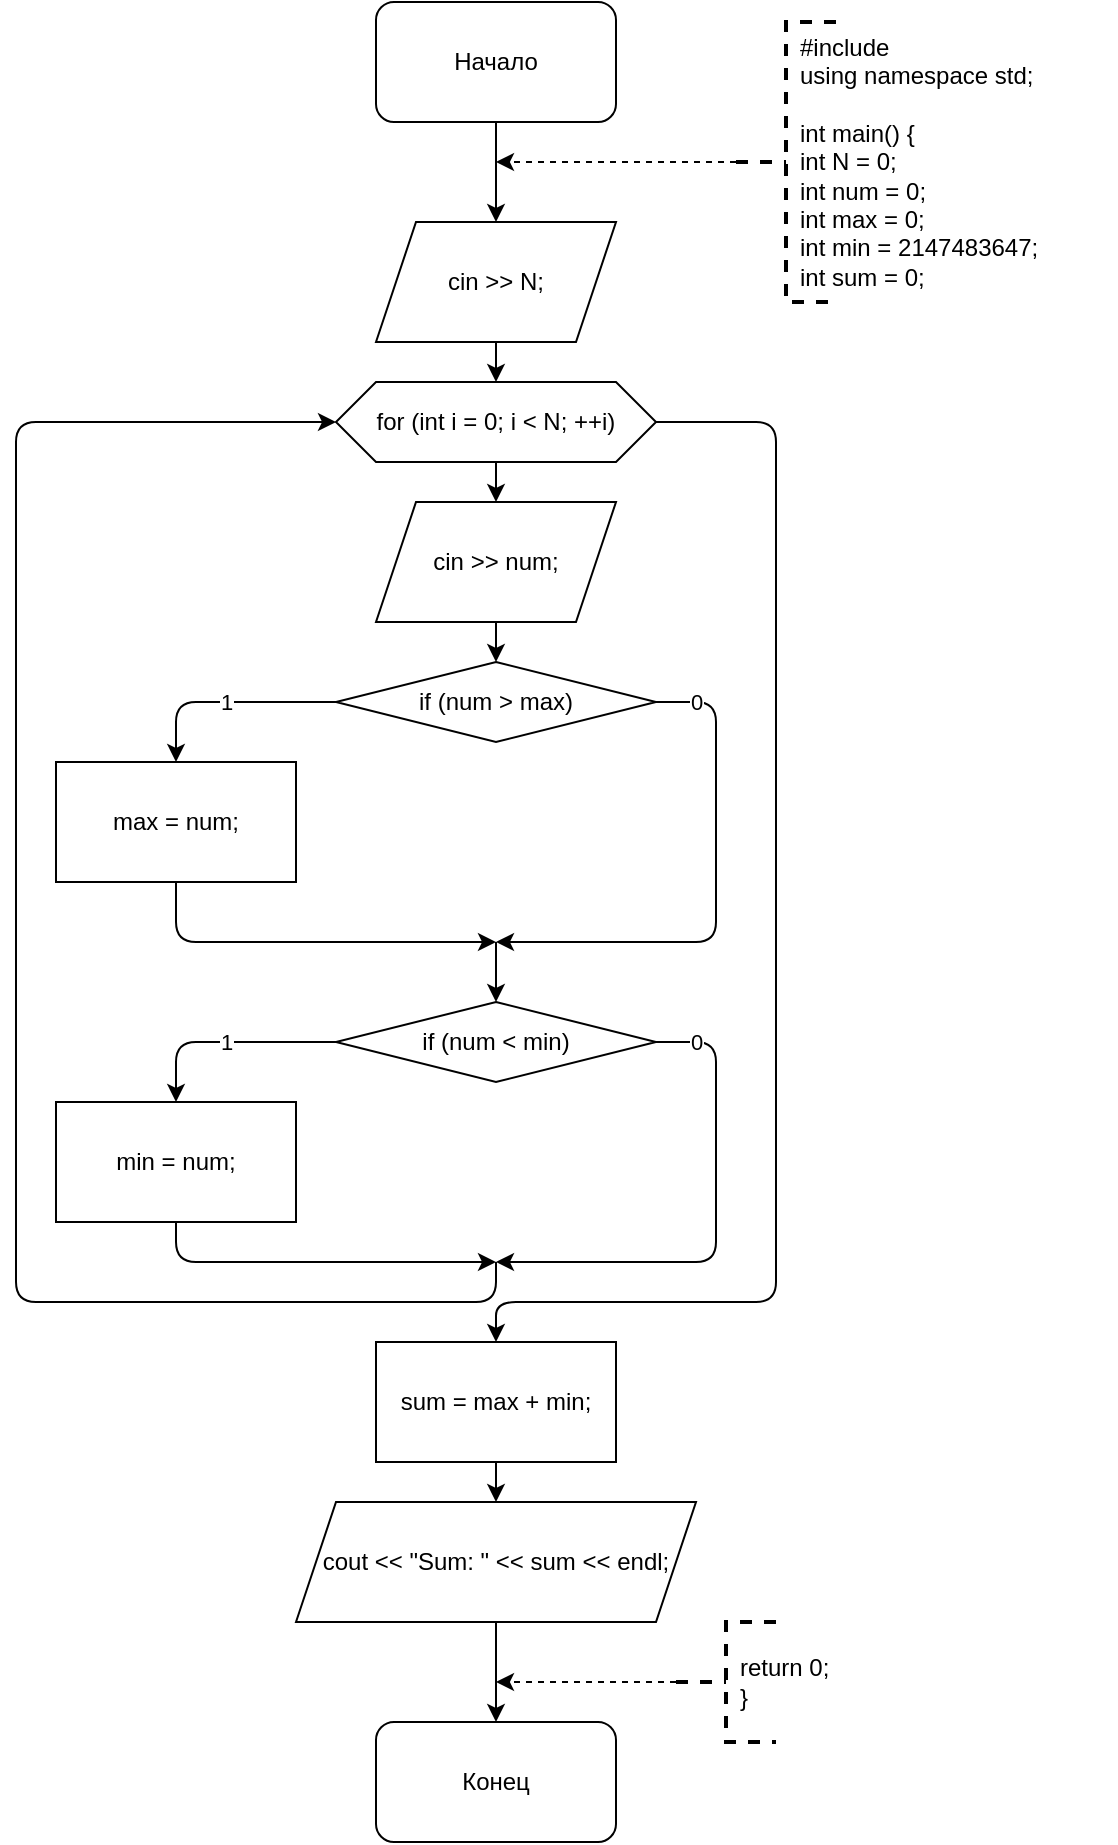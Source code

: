<mxfile version="13.9.9" type="device"><diagram id="v59NfNKSLnlQD2_AiKEc" name="Страница 1"><mxGraphModel dx="1024" dy="592" grid="1" gridSize="10" guides="1" tooltips="1" connect="1" arrows="1" fold="1" page="1" pageScale="1" pageWidth="827" pageHeight="1169" math="0" shadow="0"><root><mxCell id="0"/><mxCell id="1" parent="0"/><mxCell id="w2UgR-odFE2JcNaw5cX8-16" style="edgeStyle=orthogonalEdgeStyle;rounded=1;orthogonalLoop=1;jettySize=auto;html=1;" edge="1" parent="1" source="w2UgR-odFE2JcNaw5cX8-1" target="w2UgR-odFE2JcNaw5cX8-2"><mxGeometry relative="1" as="geometry"/></mxCell><mxCell id="w2UgR-odFE2JcNaw5cX8-1" value="Начало" style="rounded=1;whiteSpace=wrap;html=1;" vertex="1" parent="1"><mxGeometry x="340" y="10" width="120" height="60" as="geometry"/></mxCell><mxCell id="w2UgR-odFE2JcNaw5cX8-17" style="edgeStyle=orthogonalEdgeStyle;rounded=1;orthogonalLoop=1;jettySize=auto;html=1;" edge="1" parent="1" source="w2UgR-odFE2JcNaw5cX8-2" target="w2UgR-odFE2JcNaw5cX8-3"><mxGeometry relative="1" as="geometry"/></mxCell><mxCell id="w2UgR-odFE2JcNaw5cX8-2" value="cin &amp;gt;&amp;gt; N;" style="shape=parallelogram;perimeter=parallelogramPerimeter;whiteSpace=wrap;html=1;fixedSize=1;" vertex="1" parent="1"><mxGeometry x="340" y="120" width="120" height="60" as="geometry"/></mxCell><mxCell id="w2UgR-odFE2JcNaw5cX8-18" style="edgeStyle=orthogonalEdgeStyle;rounded=1;orthogonalLoop=1;jettySize=auto;html=1;entryX=0.5;entryY=0;entryDx=0;entryDy=0;" edge="1" parent="1" source="w2UgR-odFE2JcNaw5cX8-3" target="w2UgR-odFE2JcNaw5cX8-4"><mxGeometry relative="1" as="geometry"/></mxCell><mxCell id="w2UgR-odFE2JcNaw5cX8-3" value="for (int i = 0; i &amp;lt; N; ++i)" style="shape=hexagon;perimeter=hexagonPerimeter2;whiteSpace=wrap;html=1;fixedSize=1;" vertex="1" parent="1"><mxGeometry x="320" y="200" width="160" height="40" as="geometry"/></mxCell><mxCell id="w2UgR-odFE2JcNaw5cX8-19" style="edgeStyle=orthogonalEdgeStyle;rounded=1;orthogonalLoop=1;jettySize=auto;html=1;" edge="1" parent="1" source="w2UgR-odFE2JcNaw5cX8-4" target="w2UgR-odFE2JcNaw5cX8-5"><mxGeometry relative="1" as="geometry"/></mxCell><mxCell id="w2UgR-odFE2JcNaw5cX8-4" value="cin &amp;gt;&amp;gt; num;" style="shape=parallelogram;perimeter=parallelogramPerimeter;whiteSpace=wrap;html=1;fixedSize=1;" vertex="1" parent="1"><mxGeometry x="340" y="260" width="120" height="60" as="geometry"/></mxCell><mxCell id="w2UgR-odFE2JcNaw5cX8-6" value="1" style="edgeStyle=orthogonalEdgeStyle;rounded=1;orthogonalLoop=1;jettySize=auto;html=1;" edge="1" parent="1" source="w2UgR-odFE2JcNaw5cX8-5" target="w2UgR-odFE2JcNaw5cX8-7"><mxGeometry relative="1" as="geometry"><mxPoint x="270" y="400" as="targetPoint"/></mxGeometry></mxCell><mxCell id="w2UgR-odFE2JcNaw5cX8-5" value="if (num &amp;gt; max)" style="rhombus;whiteSpace=wrap;html=1;" vertex="1" parent="1"><mxGeometry x="320" y="340" width="160" height="40" as="geometry"/></mxCell><mxCell id="w2UgR-odFE2JcNaw5cX8-7" value="max = num;" style="rounded=0;whiteSpace=wrap;html=1;" vertex="1" parent="1"><mxGeometry x="180" y="390" width="120" height="60" as="geometry"/></mxCell><mxCell id="w2UgR-odFE2JcNaw5cX8-8" value="0" style="endArrow=classic;html=1;exitX=1;exitY=0.5;exitDx=0;exitDy=0;" edge="1" parent="1" source="w2UgR-odFE2JcNaw5cX8-5"><mxGeometry x="-0.846" width="50" height="50" relative="1" as="geometry"><mxPoint x="390" y="430" as="sourcePoint"/><mxPoint x="400" y="480" as="targetPoint"/><Array as="points"><mxPoint x="510" y="360"/><mxPoint x="510" y="480"/></Array><mxPoint as="offset"/></mxGeometry></mxCell><mxCell id="w2UgR-odFE2JcNaw5cX8-9" value="" style="endArrow=classic;html=1;exitX=0.5;exitY=1;exitDx=0;exitDy=0;" edge="1" parent="1" source="w2UgR-odFE2JcNaw5cX8-7"><mxGeometry width="50" height="50" relative="1" as="geometry"><mxPoint x="390" y="430" as="sourcePoint"/><mxPoint x="400" y="480" as="targetPoint"/><Array as="points"><mxPoint x="240" y="480"/></Array></mxGeometry></mxCell><mxCell id="w2UgR-odFE2JcNaw5cX8-10" value="" style="endArrow=classic;html=1;" edge="1" parent="1" target="w2UgR-odFE2JcNaw5cX8-11"><mxGeometry width="50" height="50" relative="1" as="geometry"><mxPoint x="400" y="480" as="sourcePoint"/><mxPoint x="400" y="500" as="targetPoint"/></mxGeometry></mxCell><mxCell id="w2UgR-odFE2JcNaw5cX8-12" value="1" style="edgeStyle=orthogonalEdgeStyle;rounded=1;orthogonalLoop=1;jettySize=auto;html=1;" edge="1" parent="1" source="w2UgR-odFE2JcNaw5cX8-11" target="w2UgR-odFE2JcNaw5cX8-13"><mxGeometry relative="1" as="geometry"><mxPoint x="240" y="560" as="targetPoint"/></mxGeometry></mxCell><mxCell id="w2UgR-odFE2JcNaw5cX8-11" value="if (num &amp;lt; min)" style="rhombus;whiteSpace=wrap;html=1;" vertex="1" parent="1"><mxGeometry x="320" y="510" width="160" height="40" as="geometry"/></mxCell><mxCell id="w2UgR-odFE2JcNaw5cX8-13" value="min = num;" style="rounded=0;whiteSpace=wrap;html=1;" vertex="1" parent="1"><mxGeometry x="180" y="560" width="120" height="60" as="geometry"/></mxCell><mxCell id="w2UgR-odFE2JcNaw5cX8-14" value="0" style="endArrow=classic;html=1;exitX=1;exitY=0.5;exitDx=0;exitDy=0;" edge="1" parent="1" source="w2UgR-odFE2JcNaw5cX8-11"><mxGeometry x="-0.84" width="50" height="50" relative="1" as="geometry"><mxPoint x="390" y="530" as="sourcePoint"/><mxPoint x="400" y="640" as="targetPoint"/><Array as="points"><mxPoint x="510" y="530"/><mxPoint x="510" y="640"/></Array><mxPoint as="offset"/></mxGeometry></mxCell><mxCell id="w2UgR-odFE2JcNaw5cX8-15" value="" style="endArrow=classic;html=1;exitX=0.5;exitY=1;exitDx=0;exitDy=0;" edge="1" parent="1" source="w2UgR-odFE2JcNaw5cX8-13"><mxGeometry width="50" height="50" relative="1" as="geometry"><mxPoint x="390" y="530" as="sourcePoint"/><mxPoint x="400" y="640" as="targetPoint"/><Array as="points"><mxPoint x="240" y="640"/></Array></mxGeometry></mxCell><mxCell id="w2UgR-odFE2JcNaw5cX8-20" value="" style="endArrow=classic;html=1;entryX=0;entryY=0.5;entryDx=0;entryDy=0;" edge="1" parent="1" target="w2UgR-odFE2JcNaw5cX8-3"><mxGeometry width="50" height="50" relative="1" as="geometry"><mxPoint x="400" y="640" as="sourcePoint"/><mxPoint x="440" y="580" as="targetPoint"/><Array as="points"><mxPoint x="400" y="660"/><mxPoint x="160" y="660"/><mxPoint x="160" y="220"/></Array></mxGeometry></mxCell><mxCell id="w2UgR-odFE2JcNaw5cX8-24" style="edgeStyle=orthogonalEdgeStyle;rounded=1;orthogonalLoop=1;jettySize=auto;html=1;" edge="1" parent="1" source="w2UgR-odFE2JcNaw5cX8-21" target="w2UgR-odFE2JcNaw5cX8-23"><mxGeometry relative="1" as="geometry"/></mxCell><mxCell id="w2UgR-odFE2JcNaw5cX8-21" value="sum = max + min;" style="rounded=0;whiteSpace=wrap;html=1;" vertex="1" parent="1"><mxGeometry x="340" y="680" width="120" height="60" as="geometry"/></mxCell><mxCell id="w2UgR-odFE2JcNaw5cX8-22" value="" style="endArrow=classic;html=1;exitX=1;exitY=0.5;exitDx=0;exitDy=0;entryX=0.5;entryY=0;entryDx=0;entryDy=0;" edge="1" parent="1" source="w2UgR-odFE2JcNaw5cX8-3" target="w2UgR-odFE2JcNaw5cX8-21"><mxGeometry width="50" height="50" relative="1" as="geometry"><mxPoint x="390" y="630" as="sourcePoint"/><mxPoint x="440" y="580" as="targetPoint"/><Array as="points"><mxPoint x="540" y="220"/><mxPoint x="540" y="660"/><mxPoint x="400" y="660"/></Array></mxGeometry></mxCell><mxCell id="w2UgR-odFE2JcNaw5cX8-26" style="edgeStyle=orthogonalEdgeStyle;rounded=1;orthogonalLoop=1;jettySize=auto;html=1;" edge="1" parent="1" source="w2UgR-odFE2JcNaw5cX8-23" target="w2UgR-odFE2JcNaw5cX8-25"><mxGeometry relative="1" as="geometry"/></mxCell><mxCell id="w2UgR-odFE2JcNaw5cX8-23" value="cout &amp;lt;&amp;lt; &quot;Sum: &quot; &amp;lt;&amp;lt; sum &amp;lt;&amp;lt; endl;" style="shape=parallelogram;perimeter=parallelogramPerimeter;whiteSpace=wrap;html=1;fixedSize=1;" vertex="1" parent="1"><mxGeometry x="300" y="760" width="200" height="60" as="geometry"/></mxCell><mxCell id="w2UgR-odFE2JcNaw5cX8-25" value="Конец" style="rounded=1;whiteSpace=wrap;html=1;" vertex="1" parent="1"><mxGeometry x="340" y="870" width="120" height="60" as="geometry"/></mxCell><mxCell id="w2UgR-odFE2JcNaw5cX8-28" style="edgeStyle=orthogonalEdgeStyle;rounded=1;orthogonalLoop=1;jettySize=auto;html=1;dashed=1;" edge="1" parent="1" source="w2UgR-odFE2JcNaw5cX8-27"><mxGeometry relative="1" as="geometry"><mxPoint x="400" y="90" as="targetPoint"/></mxGeometry></mxCell><mxCell id="w2UgR-odFE2JcNaw5cX8-27" value="" style="strokeWidth=2;html=1;shape=mxgraph.flowchart.annotation_2;align=left;labelPosition=right;pointerEvents=1;dashed=1;" vertex="1" parent="1"><mxGeometry x="520" y="20" width="50" height="140" as="geometry"/></mxCell><mxCell id="w2UgR-odFE2JcNaw5cX8-29" value="#include&lt;br&gt;using namespace std;&lt;br&gt;&lt;br&gt;int main() {&lt;br&gt;int N = 0;&lt;br&gt;int num = 0;&lt;br&gt;int max = 0;&lt;br&gt;int min = 2147483647;&lt;br&gt;int sum = 0;" style="text;html=1;strokeColor=none;fillColor=none;align=left;verticalAlign=middle;whiteSpace=wrap;rounded=0;dashed=1;" vertex="1" parent="1"><mxGeometry x="550" y="40" width="160" height="100" as="geometry"/></mxCell><mxCell id="w2UgR-odFE2JcNaw5cX8-31" style="edgeStyle=orthogonalEdgeStyle;rounded=1;orthogonalLoop=1;jettySize=auto;html=1;dashed=1;" edge="1" parent="1" source="w2UgR-odFE2JcNaw5cX8-30"><mxGeometry relative="1" as="geometry"><mxPoint x="400" y="850" as="targetPoint"/></mxGeometry></mxCell><mxCell id="w2UgR-odFE2JcNaw5cX8-30" value="" style="strokeWidth=2;html=1;shape=mxgraph.flowchart.annotation_2;align=left;labelPosition=right;pointerEvents=1;dashed=1;" vertex="1" parent="1"><mxGeometry x="490" y="820" width="50" height="60" as="geometry"/></mxCell><mxCell id="w2UgR-odFE2JcNaw5cX8-32" value="return 0;&lt;br&gt;}" style="text;html=1;strokeColor=none;fillColor=none;align=left;verticalAlign=middle;whiteSpace=wrap;rounded=0;dashed=1;" vertex="1" parent="1"><mxGeometry x="520" y="820" width="120" height="60" as="geometry"/></mxCell></root></mxGraphModel></diagram></mxfile>